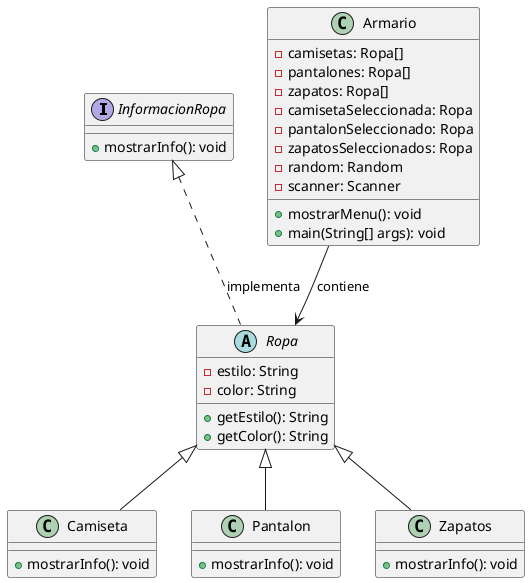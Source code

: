 @startuml
interface InformacionRopa {
    +mostrarInfo(): void
}

abstract class Ropa {
    -estilo: String
    -color: String
    +getEstilo(): String
    +getColor(): String
}

class Camiseta {
    +mostrarInfo(): void
}

class Pantalon {
    +mostrarInfo(): void
}

class Zapatos {
    +mostrarInfo(): void
}

class Armario {
    -camisetas: Ropa[]
    -pantalones: Ropa[]
    -zapatos: Ropa[]
    -camisetaSeleccionada: Ropa
    -pantalonSeleccionado: Ropa
    -zapatosSeleccionados: Ropa
    -random: Random
    -scanner: Scanner
    +mostrarMenu(): void
    +main(String[] args): void
}

InformacionRopa <|.. Ropa : implementa
Ropa <|-- Camiseta
Ropa <|-- Pantalon
Ropa <|-- Zapatos

Armario --> Ropa : contiene
@enduml